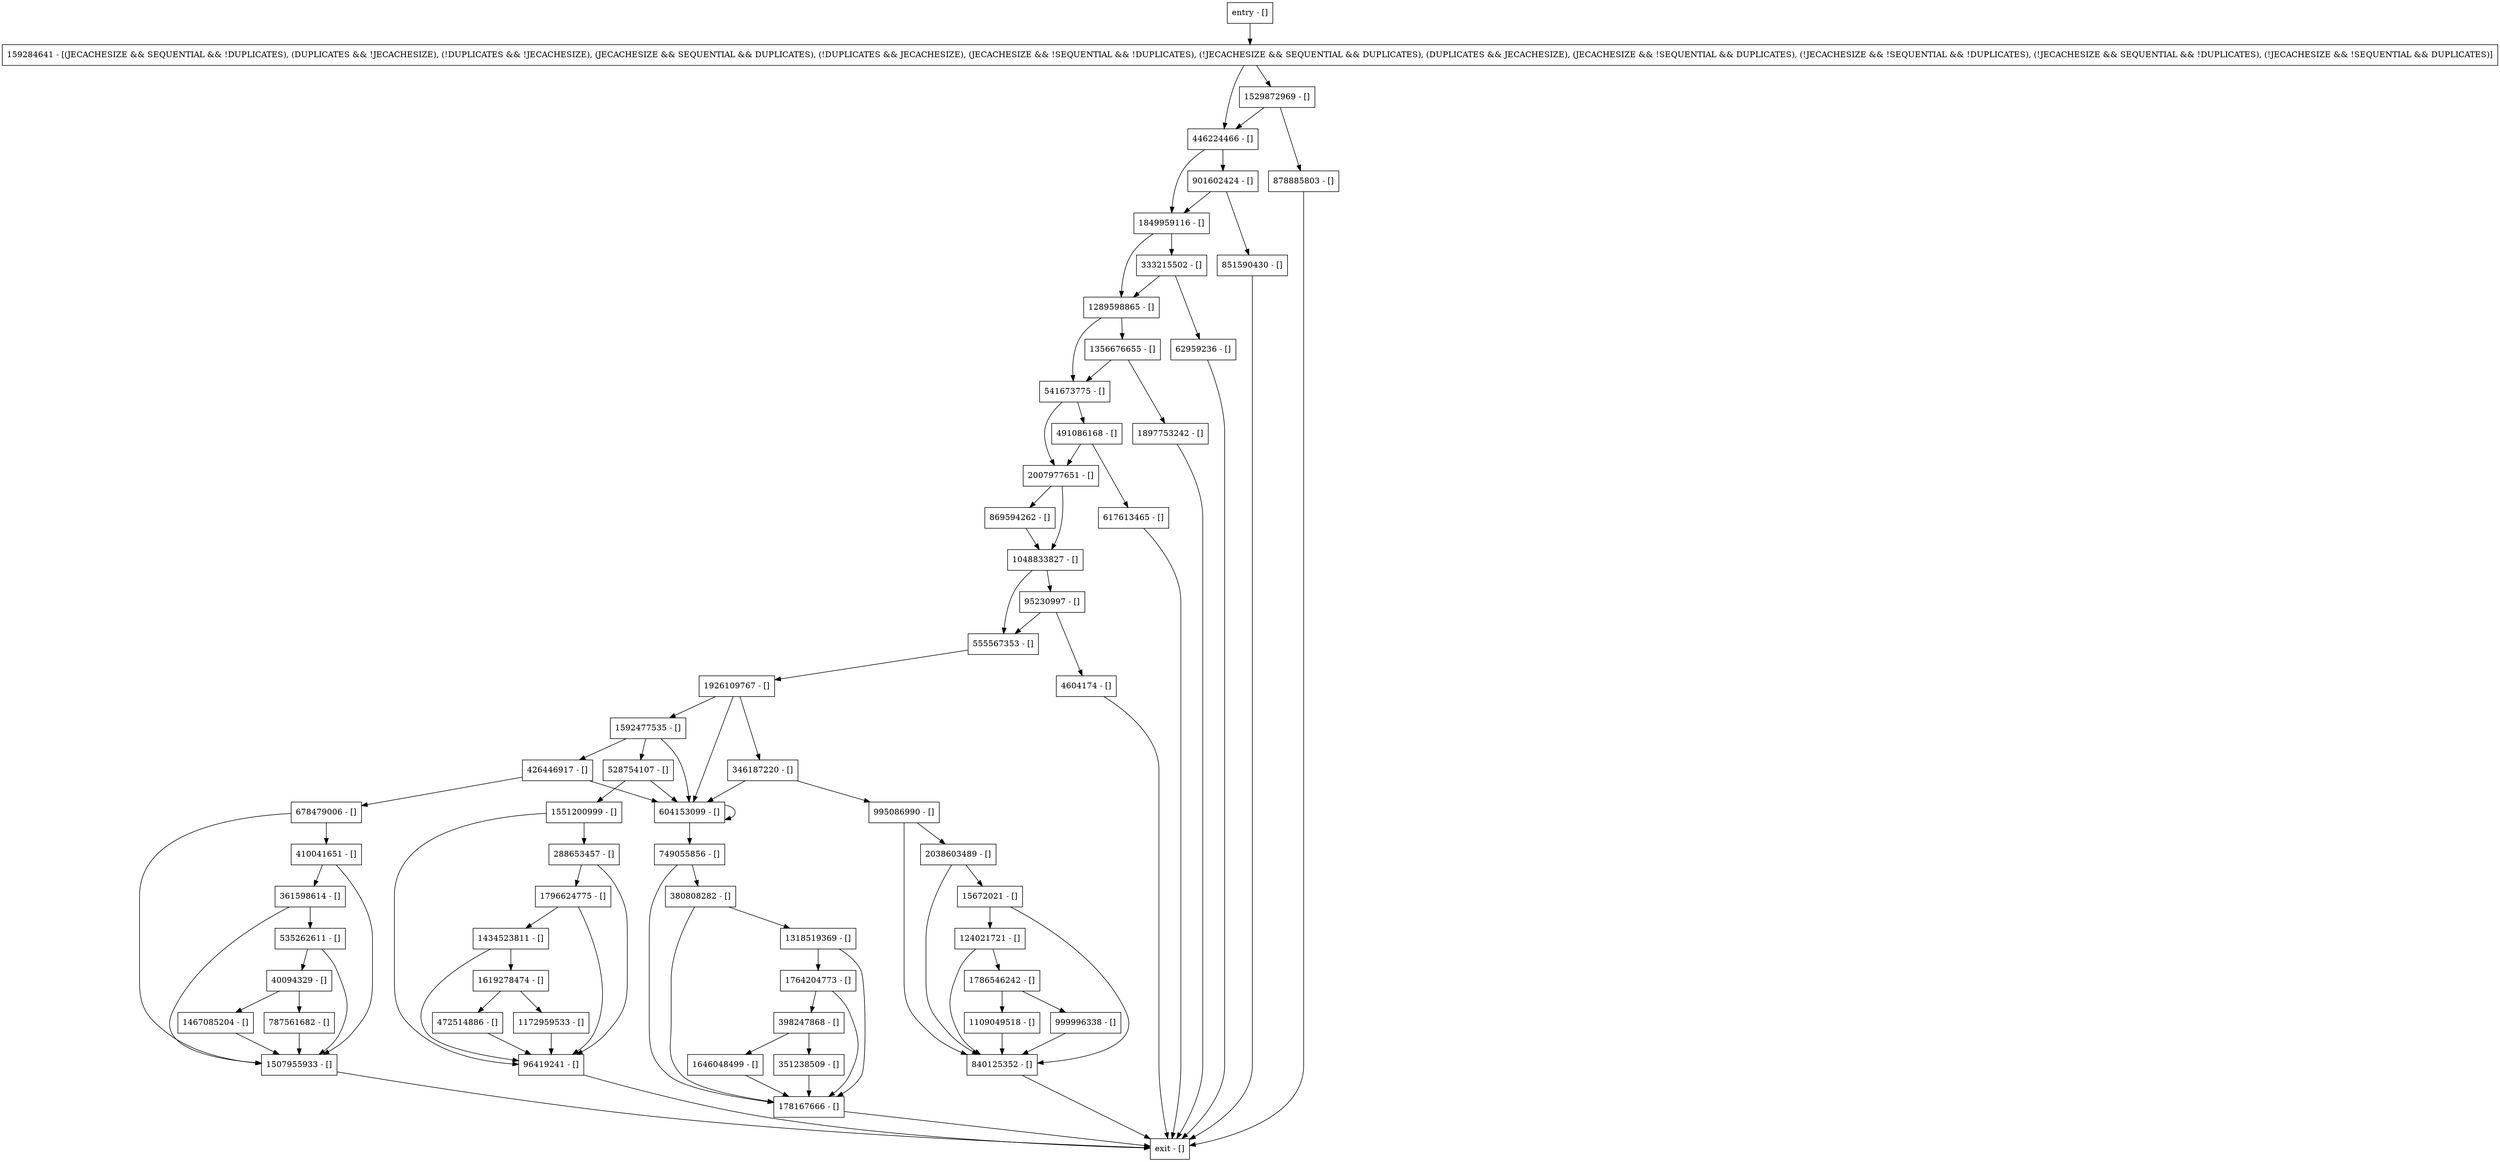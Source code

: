 digraph insertOrUpdateRecord {
node [shape=record];
1356676655 [label="1356676655 - []"];
426446917 [label="426446917 - []"];
1786546242 [label="1786546242 - []"];
555567353 [label="555567353 - []"];
40094329 [label="40094329 - []"];
346187220 [label="346187220 - []"];
851590430 [label="851590430 - []"];
96419241 [label="96419241 - []"];
333215502 [label="333215502 - []"];
1467085204 [label="1467085204 - []"];
288653457 [label="288653457 - []"];
1551200999 [label="1551200999 - []"];
361598614 [label="361598614 - []"];
1796624775 [label="1796624775 - []"];
1849959116 [label="1849959116 - []"];
604153099 [label="604153099 - []"];
472514886 [label="472514886 - []"];
617613465 [label="617613465 - []"];
1172959533 [label="1172959533 - []"];
787561682 [label="787561682 - []"];
2007977651 [label="2007977651 - []"];
410041651 [label="410041651 - []"];
491086168 [label="491086168 - []"];
749055856 [label="749055856 - []"];
1619278474 [label="1619278474 - []"];
535262611 [label="535262611 - []"];
4604174 [label="4604174 - []"];
entry [label="entry - []"];
exit [label="exit - []"];
1109049518 [label="1109049518 - []"];
1507955933 [label="1507955933 - []"];
678479006 [label="678479006 - []"];
1897753242 [label="1897753242 - []"];
95230997 [label="95230997 - []"];
124021721 [label="124021721 - []"];
840125352 [label="840125352 - []"];
380808282 [label="380808282 - []"];
541673775 [label="541673775 - []"];
878885803 [label="878885803 - []"];
901602424 [label="901602424 - []"];
1529872969 [label="1529872969 - []"];
178167666 [label="178167666 - []"];
62959236 [label="62959236 - []"];
1764204773 [label="1764204773 - []"];
995086990 [label="995086990 - []"];
1926109767 [label="1926109767 - []"];
1289598865 [label="1289598865 - []"];
351238509 [label="351238509 - []"];
398247868 [label="398247868 - []"];
159284641 [label="159284641 - [(JECACHESIZE && SEQUENTIAL && !DUPLICATES), (DUPLICATES && !JECACHESIZE), (!DUPLICATES && !JECACHESIZE), (JECACHESIZE && SEQUENTIAL && DUPLICATES), (!DUPLICATES && JECACHESIZE), (JECACHESIZE && !SEQUENTIAL && !DUPLICATES), (!JECACHESIZE && SEQUENTIAL && DUPLICATES), (DUPLICATES && JECACHESIZE), (JECACHESIZE && !SEQUENTIAL && DUPLICATES), (!JECACHESIZE && !SEQUENTIAL && !DUPLICATES), (!JECACHESIZE && SEQUENTIAL && !DUPLICATES), (!JECACHESIZE && !SEQUENTIAL && DUPLICATES)]"];
1318519369 [label="1318519369 - []"];
446224466 [label="446224466 - []"];
15672021 [label="15672021 - []"];
1646048499 [label="1646048499 - []"];
1592477535 [label="1592477535 - []"];
2038603489 [label="2038603489 - []"];
999996338 [label="999996338 - []"];
1434523811 [label="1434523811 - []"];
1048833827 [label="1048833827 - []"];
528754107 [label="528754107 - []"];
869594262 [label="869594262 - []"];
entry;
exit;
1356676655 -> 541673775;
1356676655 -> 1897753242;
426446917 -> 604153099;
426446917 -> 678479006;
1786546242 -> 1109049518;
1786546242 -> 999996338;
555567353 -> 1926109767;
40094329 -> 787561682;
40094329 -> 1467085204;
346187220 -> 995086990;
346187220 -> 604153099;
851590430 -> exit;
96419241 -> exit;
333215502 -> 62959236;
333215502 -> 1289598865;
1467085204 -> 1507955933;
288653457 -> 1796624775;
288653457 -> 96419241;
1551200999 -> 288653457;
1551200999 -> 96419241;
361598614 -> 1507955933;
361598614 -> 535262611;
1796624775 -> 1434523811;
1796624775 -> 96419241;
1849959116 -> 1289598865;
1849959116 -> 333215502;
604153099 -> 749055856;
604153099 -> 604153099;
472514886 -> 96419241;
617613465 -> exit;
1172959533 -> 96419241;
787561682 -> 1507955933;
2007977651 -> 1048833827;
2007977651 -> 869594262;
410041651 -> 361598614;
410041651 -> 1507955933;
491086168 -> 617613465;
491086168 -> 2007977651;
749055856 -> 178167666;
749055856 -> 380808282;
1619278474 -> 472514886;
1619278474 -> 1172959533;
535262611 -> 40094329;
535262611 -> 1507955933;
4604174 -> exit;
entry -> 159284641;
1109049518 -> 840125352;
1507955933 -> exit;
678479006 -> 1507955933;
678479006 -> 410041651;
1897753242 -> exit;
95230997 -> 555567353;
95230997 -> 4604174;
124021721 -> 1786546242;
124021721 -> 840125352;
840125352 -> exit;
380808282 -> 178167666;
380808282 -> 1318519369;
541673775 -> 491086168;
541673775 -> 2007977651;
878885803 -> exit;
901602424 -> 1849959116;
901602424 -> 851590430;
1529872969 -> 446224466;
1529872969 -> 878885803;
178167666 -> exit;
62959236 -> exit;
1764204773 -> 178167666;
1764204773 -> 398247868;
995086990 -> 840125352;
995086990 -> 2038603489;
1926109767 -> 1592477535;
1926109767 -> 604153099;
1926109767 -> 346187220;
1289598865 -> 1356676655;
1289598865 -> 541673775;
351238509 -> 178167666;
398247868 -> 351238509;
398247868 -> 1646048499;
159284641 -> 1529872969;
159284641 -> 446224466;
1318519369 -> 178167666;
1318519369 -> 1764204773;
446224466 -> 901602424;
446224466 -> 1849959116;
15672021 -> 124021721;
15672021 -> 840125352;
1646048499 -> 178167666;
1592477535 -> 426446917;
1592477535 -> 604153099;
1592477535 -> 528754107;
2038603489 -> 840125352;
2038603489 -> 15672021;
999996338 -> 840125352;
1434523811 -> 1619278474;
1434523811 -> 96419241;
1048833827 -> 95230997;
1048833827 -> 555567353;
528754107 -> 1551200999;
528754107 -> 604153099;
869594262 -> 1048833827;
}
